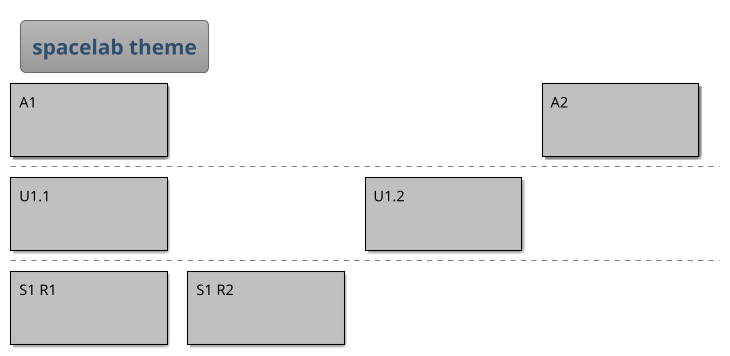 ' Do not edit
' Theme Gallery
' autogenerated by script
'
@startboard
!theme spacelab
title spacelab theme
A1
+U1.1
++S1 R1
++S1 R2 
+U1.2
A2
@endboard
